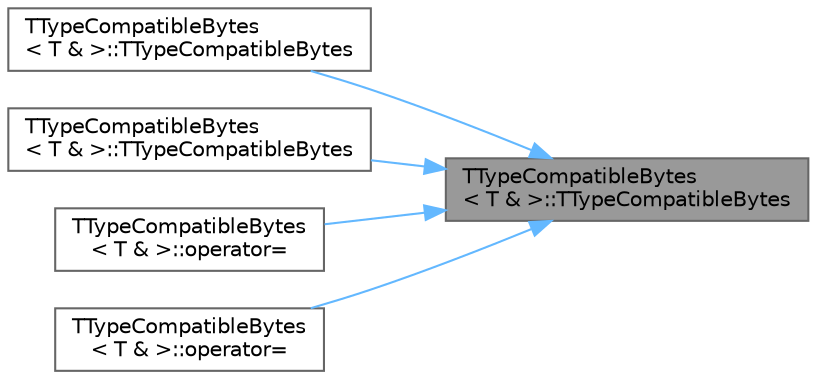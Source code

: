 digraph "TTypeCompatibleBytes&lt; T &amp; &gt;::TTypeCompatibleBytes"
{
 // INTERACTIVE_SVG=YES
 // LATEX_PDF_SIZE
  bgcolor="transparent";
  edge [fontname=Helvetica,fontsize=10,labelfontname=Helvetica,labelfontsize=10];
  node [fontname=Helvetica,fontsize=10,shape=box,height=0.2,width=0.4];
  rankdir="RL";
  Node1 [id="Node000001",label="TTypeCompatibleBytes\l\< T & \>::TTypeCompatibleBytes",height=0.2,width=0.4,color="gray40", fillcolor="grey60", style="filled", fontcolor="black",tooltip=" "];
  Node1 -> Node2 [id="edge1_Node000001_Node000002",dir="back",color="steelblue1",style="solid",tooltip=" "];
  Node2 [id="Node000002",label="TTypeCompatibleBytes\l\< T & \>::TTypeCompatibleBytes",height=0.2,width=0.4,color="grey40", fillcolor="white", style="filled",URL="$d2/d30/structTTypeCompatibleBytes_3_01T_01_6_01_4.html#a1094a61a777593bba63b249740b11c1f",tooltip=" "];
  Node1 -> Node3 [id="edge2_Node000001_Node000003",dir="back",color="steelblue1",style="solid",tooltip=" "];
  Node3 [id="Node000003",label="TTypeCompatibleBytes\l\< T & \>::TTypeCompatibleBytes",height=0.2,width=0.4,color="grey40", fillcolor="white", style="filled",URL="$d2/d30/structTTypeCompatibleBytes_3_01T_01_6_01_4.html#a6a08ad720afcf3569cfc5f262e15ef7b",tooltip=" "];
  Node1 -> Node4 [id="edge3_Node000001_Node000004",dir="back",color="steelblue1",style="solid",tooltip=" "];
  Node4 [id="Node000004",label="TTypeCompatibleBytes\l\< T & \>::operator=",height=0.2,width=0.4,color="grey40", fillcolor="white", style="filled",URL="$d2/d30/structTTypeCompatibleBytes_3_01T_01_6_01_4.html#a32ec5f560262920d5ee8adf9198710b7",tooltip=" "];
  Node1 -> Node5 [id="edge4_Node000001_Node000005",dir="back",color="steelblue1",style="solid",tooltip=" "];
  Node5 [id="Node000005",label="TTypeCompatibleBytes\l\< T & \>::operator=",height=0.2,width=0.4,color="grey40", fillcolor="white", style="filled",URL="$d2/d30/structTTypeCompatibleBytes_3_01T_01_6_01_4.html#a2170f2fa877950fdda62efcc45e2b991",tooltip=" "];
}
